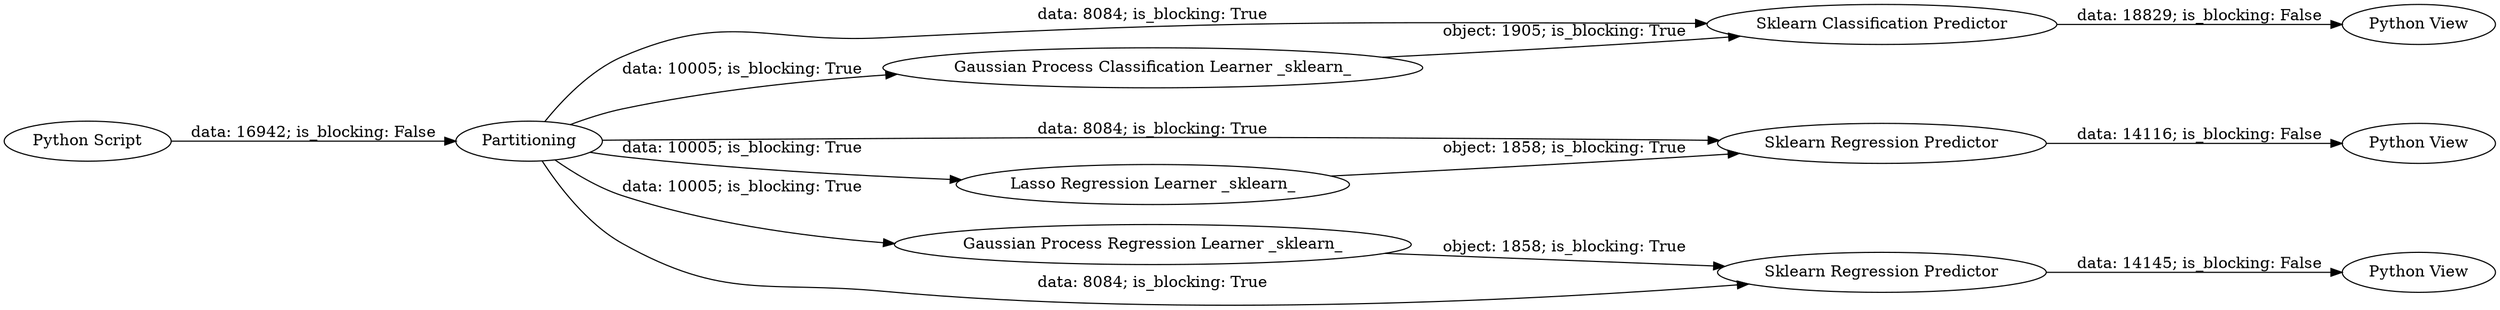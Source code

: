 digraph {
	"7217698943333204321_63" [label="Sklearn Classification Predictor"]
	"7217698943333204321_54" [label="Python View"]
	"7217698943333204321_46" [label="Python View"]
	"7217698943333204321_43" [label=Partitioning]
	"7217698943333204321_65" [label="Gaussian Process Classification Learner _sklearn_"]
	"7217698943333204321_67" [label="Python View"]
	"7217698943333204321_61" [label="Sklearn Regression Predictor"]
	"7217698943333204321_60" [label="Lasso Regression Learner _sklearn_"]
	"7217698943333204321_59" [label="Gaussian Process Regression Learner _sklearn_"]
	"7217698943333204321_44" [label="Python Script"]
	"7217698943333204321_62" [label="Sklearn Regression Predictor"]
	"7217698943333204321_44" -> "7217698943333204321_43" [label="data: 16942; is_blocking: False"]
	"7217698943333204321_63" -> "7217698943333204321_54" [label="data: 18829; is_blocking: False"]
	"7217698943333204321_62" -> "7217698943333204321_46" [label="data: 14145; is_blocking: False"]
	"7217698943333204321_43" -> "7217698943333204321_61" [label="data: 8084; is_blocking: True"]
	"7217698943333204321_43" -> "7217698943333204321_65" [label="data: 10005; is_blocking: True"]
	"7217698943333204321_43" -> "7217698943333204321_62" [label="data: 8084; is_blocking: True"]
	"7217698943333204321_61" -> "7217698943333204321_67" [label="data: 14116; is_blocking: False"]
	"7217698943333204321_43" -> "7217698943333204321_59" [label="data: 10005; is_blocking: True"]
	"7217698943333204321_65" -> "7217698943333204321_63" [label="object: 1905; is_blocking: True"]
	"7217698943333204321_43" -> "7217698943333204321_63" [label="data: 8084; is_blocking: True"]
	"7217698943333204321_43" -> "7217698943333204321_60" [label="data: 10005; is_blocking: True"]
	"7217698943333204321_60" -> "7217698943333204321_61" [label="object: 1858; is_blocking: True"]
	"7217698943333204321_59" -> "7217698943333204321_62" [label="object: 1858; is_blocking: True"]
	rankdir=LR
}
